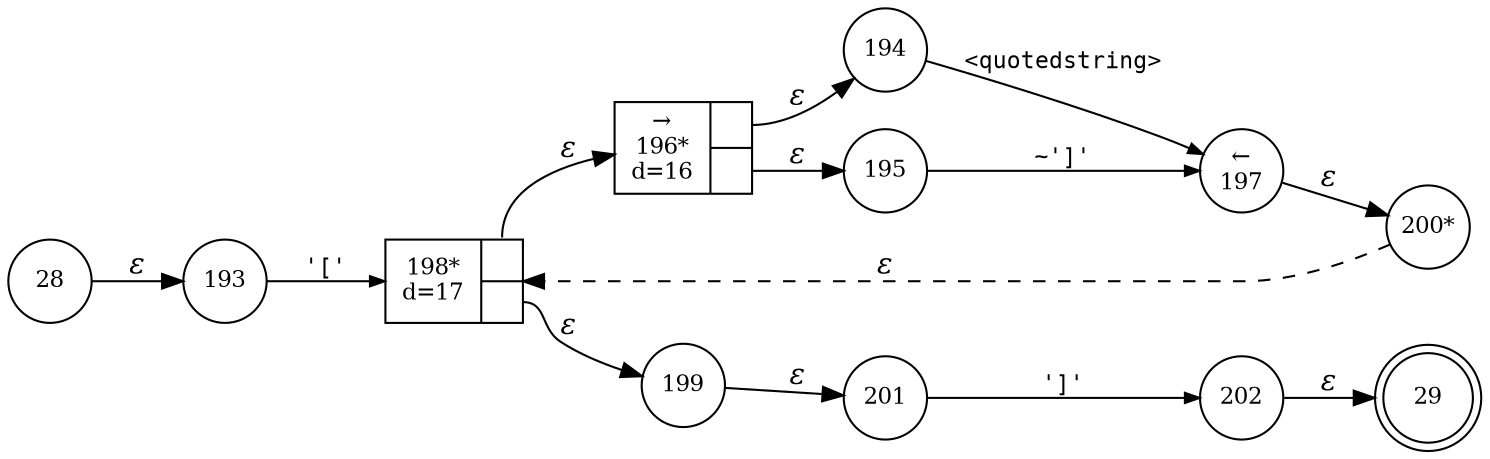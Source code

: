 digraph ATN {
rankdir=LR;
s29[fontsize=11, label="29", shape=doublecircle, fixedsize=true, width=.6];
s193[fontsize=11,label="193", shape=circle, fixedsize=true, width=.55, peripheries=1];
s194[fontsize=11,label="194", shape=circle, fixedsize=true, width=.55, peripheries=1];
s195[fontsize=11,label="195", shape=circle, fixedsize=true, width=.55, peripheries=1];
s196[fontsize=11,label="{&rarr;\n196*\nd=16|{<p0>|<p1>}}", shape=record, fixedsize=false, peripheries=1];
s197[fontsize=11,label="&larr;\n197", shape=circle, fixedsize=true, width=.55, peripheries=1];
s198[fontsize=11,label="{198*\nd=17|{<p0>|<p1>}}", shape=record, fixedsize=false, peripheries=1];
s199[fontsize=11,label="199", shape=circle, fixedsize=true, width=.55, peripheries=1];
s200[fontsize=11,label="200*", shape=circle, fixedsize=true, width=.55, peripheries=1];
s201[fontsize=11,label="201", shape=circle, fixedsize=true, width=.55, peripheries=1];
s202[fontsize=11,label="202", shape=circle, fixedsize=true, width=.55, peripheries=1];
s28[fontsize=11,label="28", shape=circle, fixedsize=true, width=.55, peripheries=1];
s28 -> s193 [fontname="Times-Italic", label="&epsilon;"];
s193 -> s198 [fontsize=11, fontname="Courier", arrowsize=.7, label = "'['", arrowhead = normal];
s198:p0 -> s196 [fontname="Times-Italic", label="&epsilon;"];
s198:p1 -> s199 [fontname="Times-Italic", label="&epsilon;"];
s196:p0 -> s194 [fontname="Times-Italic", label="&epsilon;"];
s196:p1 -> s195 [fontname="Times-Italic", label="&epsilon;"];
s199 -> s201 [fontname="Times-Italic", label="&epsilon;"];
s194 -> s197 [fontsize=11, fontname="Courier", arrowsize=.7, label = "<quotedstring>", arrowhead = normal];
s195 -> s197 [fontsize=11, fontname="Courier", arrowsize=.7, label = "~']'", arrowhead = normal];
s201 -> s202 [fontsize=11, fontname="Courier", arrowsize=.7, label = "']'", arrowhead = normal];
s197 -> s200 [fontname="Times-Italic", label="&epsilon;"];
s202 -> s29 [fontname="Times-Italic", label="&epsilon;"];
s200 -> s198 [fontname="Times-Italic", label="&epsilon;", style="dashed"];
}